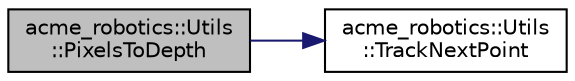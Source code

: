 digraph "acme_robotics::Utils::PixelsToDepth"
{
 // LATEX_PDF_SIZE
  bgcolor="transparent";
  edge [fontname="Helvetica",fontsize="10",labelfontname="Helvetica",labelfontsize="10"];
  node [fontname="Helvetica",fontsize="10",shape=record];
  rankdir="LR";
  Node1 [label="acme_robotics::Utils\l::PixelsToDepth",height=0.2,width=0.4,color="black", fillcolor="grey75", style="filled", fontcolor="black",tooltip="Convert pixel data to depth information."];
  Node1 -> Node2 [color="midnightblue",fontsize="10",style="solid",fontname="Helvetica"];
  Node2 [label="acme_robotics::Utils\l::TrackNextPoint",height=0.2,width=0.4,color="black",URL="$classacme__robotics_1_1Utils.html#a4c4b8382be543ed0d1130510a5ad6a18",tooltip="Track the next point in the bounding box."];
}
